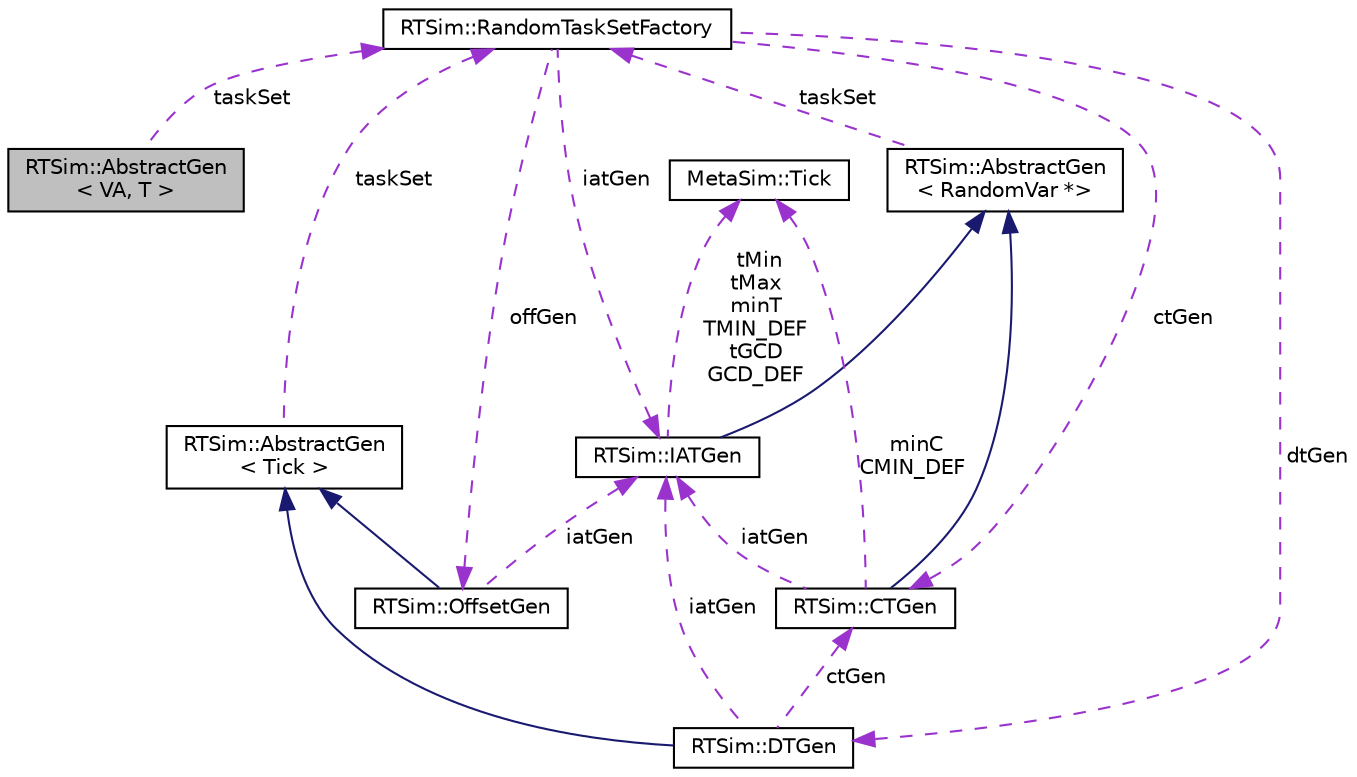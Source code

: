 digraph "RTSim::AbstractGen&lt; VA, T &gt;"
{
  edge [fontname="Helvetica",fontsize="10",labelfontname="Helvetica",labelfontsize="10"];
  node [fontname="Helvetica",fontsize="10",shape=record];
  Node1 [label="RTSim::AbstractGen\l\< VA, T \>",height=0.2,width=0.4,color="black", fillcolor="grey75", style="filled", fontcolor="black"];
  Node2 -> Node1 [dir="back",color="darkorchid3",fontsize="10",style="dashed",label=" taskSet" ,fontname="Helvetica"];
  Node2 [label="RTSim::RandomTaskSetFactory",height=0.2,width=0.4,color="black", fillcolor="white", style="filled",URL="$classRTSim_1_1RandomTaskSetFactory.html"];
  Node3 -> Node2 [dir="back",color="darkorchid3",fontsize="10",style="dashed",label=" offGen" ,fontname="Helvetica"];
  Node3 [label="RTSim::OffsetGen",height=0.2,width=0.4,color="black", fillcolor="white", style="filled",URL="$classRTSim_1_1OffsetGen.html"];
  Node4 -> Node3 [dir="back",color="midnightblue",fontsize="10",style="solid",fontname="Helvetica"];
  Node4 [label="RTSim::AbstractGen\l\< Tick \>",height=0.2,width=0.4,color="black", fillcolor="white", style="filled",URL="$classRTSim_1_1AbstractGen.html"];
  Node2 -> Node4 [dir="back",color="darkorchid3",fontsize="10",style="dashed",label=" taskSet" ,fontname="Helvetica"];
  Node5 -> Node3 [dir="back",color="darkorchid3",fontsize="10",style="dashed",label=" iatGen" ,fontname="Helvetica"];
  Node5 [label="RTSim::IATGen",height=0.2,width=0.4,color="black", fillcolor="white", style="filled",URL="$classRTSim_1_1IATGen.html"];
  Node6 -> Node5 [dir="back",color="midnightblue",fontsize="10",style="solid",fontname="Helvetica"];
  Node6 [label="RTSim::AbstractGen\l\< RandomVar *\>",height=0.2,width=0.4,color="black", fillcolor="white", style="filled",URL="$classRTSim_1_1AbstractGen.html"];
  Node2 -> Node6 [dir="back",color="darkorchid3",fontsize="10",style="dashed",label=" taskSet" ,fontname="Helvetica"];
  Node7 -> Node5 [dir="back",color="darkorchid3",fontsize="10",style="dashed",label=" tMin\ntMax\nminT\nTMIN_DEF\ntGCD\nGCD_DEF" ,fontname="Helvetica"];
  Node7 [label="MetaSim::Tick",height=0.2,width=0.4,color="black", fillcolor="white", style="filled",URL="$classMetaSim_1_1Tick.html"];
  Node8 -> Node2 [dir="back",color="darkorchid3",fontsize="10",style="dashed",label=" dtGen" ,fontname="Helvetica"];
  Node8 [label="RTSim::DTGen",height=0.2,width=0.4,color="black", fillcolor="white", style="filled",URL="$classRTSim_1_1DTGen.html"];
  Node4 -> Node8 [dir="back",color="midnightblue",fontsize="10",style="solid",fontname="Helvetica"];
  Node9 -> Node8 [dir="back",color="darkorchid3",fontsize="10",style="dashed",label=" ctGen" ,fontname="Helvetica"];
  Node9 [label="RTSim::CTGen",height=0.2,width=0.4,color="black", fillcolor="white", style="filled",URL="$classRTSim_1_1CTGen.html"];
  Node6 -> Node9 [dir="back",color="midnightblue",fontsize="10",style="solid",fontname="Helvetica"];
  Node7 -> Node9 [dir="back",color="darkorchid3",fontsize="10",style="dashed",label=" minC\nCMIN_DEF" ,fontname="Helvetica"];
  Node5 -> Node9 [dir="back",color="darkorchid3",fontsize="10",style="dashed",label=" iatGen" ,fontname="Helvetica"];
  Node5 -> Node8 [dir="back",color="darkorchid3",fontsize="10",style="dashed",label=" iatGen" ,fontname="Helvetica"];
  Node9 -> Node2 [dir="back",color="darkorchid3",fontsize="10",style="dashed",label=" ctGen" ,fontname="Helvetica"];
  Node5 -> Node2 [dir="back",color="darkorchid3",fontsize="10",style="dashed",label=" iatGen" ,fontname="Helvetica"];
}
